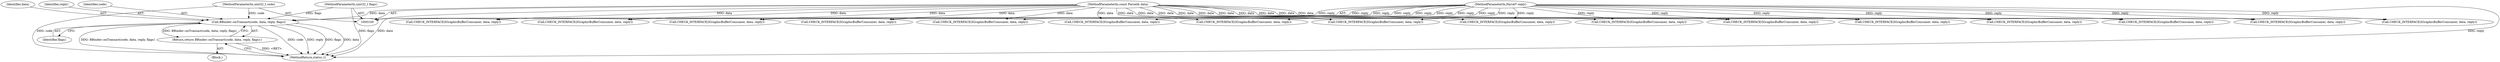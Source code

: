digraph "0_Android_dded8fdbb700d6cc498debc69a780915bc34d755@pointer" {
"1000471" [label="(Call,BBinder::onTransact(code, data, reply, flags))"];
"1000101" [label="(MethodParameterIn,uint32_t code)"];
"1000102" [label="(MethodParameterIn,const Parcel& data)"];
"1000103" [label="(MethodParameterIn,Parcel* reply)"];
"1000104" [label="(MethodParameterIn,uint32_t flags)"];
"1000470" [label="(Return,return BBinder::onTransact(code, data, reply, flags);)"];
"1000111" [label="(Call,CHECK_INTERFACE(IGraphicBufferConsumer, data, reply))"];
"1000473" [label="(Identifier,data)"];
"1000163" [label="(Call,CHECK_INTERFACE(IGraphicBufferConsumer, data, reply))"];
"1000265" [label="(Call,CHECK_INTERFACE(IGraphicBufferConsumer, data, reply))"];
"1000325" [label="(Call,CHECK_INTERFACE(IGraphicBufferConsumer, data, reply))"];
"1000300" [label="(Call,CHECK_INTERFACE(IGraphicBufferConsumer, data, reply))"];
"1000345" [label="(Call,CHECK_INTERFACE(IGraphicBufferConsumer, data, reply))"];
"1000105" [label="(Block,)"];
"1000451" [label="(Call,CHECK_INTERFACE(IGraphicBufferConsumer, data, reply))"];
"1000431" [label="(Call,CHECK_INTERFACE(IGraphicBufferConsumer, data, reply))"];
"1000143" [label="(Call,CHECK_INTERFACE(IGraphicBufferConsumer, data, reply))"];
"1000103" [label="(MethodParameterIn,Parcel* reply)"];
"1000104" [label="(MethodParameterIn,uint32_t flags)"];
"1000411" [label="(Call,CHECK_INTERFACE(IGraphicBufferConsumer, data, reply))"];
"1000102" [label="(MethodParameterIn,const Parcel& data)"];
"1000380" [label="(Call,CHECK_INTERFACE(IGraphicBufferConsumer, data, reply))"];
"1000280" [label="(Call,CHECK_INTERFACE(IGraphicBufferConsumer, data, reply))"];
"1000471" [label="(Call,BBinder::onTransact(code, data, reply, flags))"];
"1000470" [label="(Return,return BBinder::onTransact(code, data, reply, flags);)"];
"1000475" [label="(Identifier,flags)"];
"1000474" [label="(Identifier,reply)"];
"1000391" [label="(Call,CHECK_INTERFACE(IGraphicBufferConsumer, data, reply))"];
"1000196" [label="(Call,CHECK_INTERFACE(IGraphicBufferConsumer, data, reply))"];
"1000472" [label="(Identifier,code)"];
"1000360" [label="(Call,CHECK_INTERFACE(IGraphicBufferConsumer, data, reply))"];
"1000239" [label="(Call,CHECK_INTERFACE(IGraphicBufferConsumer, data, reply))"];
"1000476" [label="(MethodReturn,status_t)"];
"1000101" [label="(MethodParameterIn,uint32_t code)"];
"1000471" -> "1000470"  [label="AST: "];
"1000471" -> "1000475"  [label="CFG: "];
"1000472" -> "1000471"  [label="AST: "];
"1000473" -> "1000471"  [label="AST: "];
"1000474" -> "1000471"  [label="AST: "];
"1000475" -> "1000471"  [label="AST: "];
"1000470" -> "1000471"  [label="CFG: "];
"1000471" -> "1000476"  [label="DDG: code"];
"1000471" -> "1000476"  [label="DDG: reply"];
"1000471" -> "1000476"  [label="DDG: flags"];
"1000471" -> "1000476"  [label="DDG: data"];
"1000471" -> "1000476"  [label="DDG: BBinder::onTransact(code, data, reply, flags)"];
"1000471" -> "1000470"  [label="DDG: BBinder::onTransact(code, data, reply, flags)"];
"1000101" -> "1000471"  [label="DDG: code"];
"1000102" -> "1000471"  [label="DDG: data"];
"1000103" -> "1000471"  [label="DDG: reply"];
"1000104" -> "1000471"  [label="DDG: flags"];
"1000101" -> "1000100"  [label="AST: "];
"1000101" -> "1000476"  [label="DDG: code"];
"1000102" -> "1000100"  [label="AST: "];
"1000102" -> "1000476"  [label="DDG: data"];
"1000102" -> "1000111"  [label="DDG: data"];
"1000102" -> "1000143"  [label="DDG: data"];
"1000102" -> "1000163"  [label="DDG: data"];
"1000102" -> "1000196"  [label="DDG: data"];
"1000102" -> "1000239"  [label="DDG: data"];
"1000102" -> "1000265"  [label="DDG: data"];
"1000102" -> "1000280"  [label="DDG: data"];
"1000102" -> "1000300"  [label="DDG: data"];
"1000102" -> "1000325"  [label="DDG: data"];
"1000102" -> "1000345"  [label="DDG: data"];
"1000102" -> "1000360"  [label="DDG: data"];
"1000102" -> "1000380"  [label="DDG: data"];
"1000102" -> "1000391"  [label="DDG: data"];
"1000102" -> "1000411"  [label="DDG: data"];
"1000102" -> "1000431"  [label="DDG: data"];
"1000102" -> "1000451"  [label="DDG: data"];
"1000103" -> "1000100"  [label="AST: "];
"1000103" -> "1000476"  [label="DDG: reply"];
"1000103" -> "1000111"  [label="DDG: reply"];
"1000103" -> "1000143"  [label="DDG: reply"];
"1000103" -> "1000163"  [label="DDG: reply"];
"1000103" -> "1000196"  [label="DDG: reply"];
"1000103" -> "1000239"  [label="DDG: reply"];
"1000103" -> "1000265"  [label="DDG: reply"];
"1000103" -> "1000280"  [label="DDG: reply"];
"1000103" -> "1000300"  [label="DDG: reply"];
"1000103" -> "1000325"  [label="DDG: reply"];
"1000103" -> "1000345"  [label="DDG: reply"];
"1000103" -> "1000360"  [label="DDG: reply"];
"1000103" -> "1000380"  [label="DDG: reply"];
"1000103" -> "1000391"  [label="DDG: reply"];
"1000103" -> "1000411"  [label="DDG: reply"];
"1000103" -> "1000431"  [label="DDG: reply"];
"1000103" -> "1000451"  [label="DDG: reply"];
"1000104" -> "1000100"  [label="AST: "];
"1000104" -> "1000476"  [label="DDG: flags"];
"1000470" -> "1000105"  [label="AST: "];
"1000476" -> "1000470"  [label="CFG: "];
"1000470" -> "1000476"  [label="DDG: <RET>"];
}
